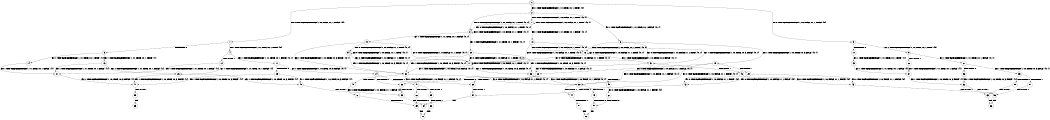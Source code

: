 digraph BCG {
size = "7, 10.5";
center = TRUE;
node [shape = circle];
0 [peripheries = 2];
0 -> 1 [label = "EX !0 !ATOMIC_EXCH_BRANCH (1, +0, FALSE, +1, 1, FALSE) !{0}"];
0 -> 2 [label = "EX !1 !ATOMIC_EXCH_BRANCH (1, +1, TRUE, +0, 1, TRUE) !{0}"];
0 -> 3 [label = "EX !0 !ATOMIC_EXCH_BRANCH (1, +0, FALSE, +1, 1, FALSE) !{0}"];
1 -> 4 [label = "EX !1 !ATOMIC_EXCH_BRANCH (1, +1, TRUE, +0, 1, TRUE) !{0}"];
1 -> 5 [label = "TERMINATE !0"];
2 -> 6 [label = "EX !1 !ATOMIC_EXCH_BRANCH (1, +1, TRUE, +0, 1, FALSE) !{0, 1}"];
2 -> 7 [label = "EX !0 !ATOMIC_EXCH_BRANCH (1, +0, FALSE, +1, 1, TRUE) !{0, 1}"];
2 -> 8 [label = "EX !0 !ATOMIC_EXCH_BRANCH (1, +0, FALSE, +1, 1, TRUE) !{0, 1}"];
3 -> 9 [label = "EX !1 !ATOMIC_EXCH_BRANCH (1, +1, TRUE, +0, 1, TRUE) !{0}"];
3 -> 10 [label = "TERMINATE !0"];
4 -> 11 [label = "EX !1 !ATOMIC_EXCH_BRANCH (1, +1, TRUE, +0, 1, FALSE) !{0, 1}"];
4 -> 12 [label = "TERMINATE !0"];
5 -> 13 [label = "EX !1 !ATOMIC_EXCH_BRANCH (1, +1, TRUE, +0, 1, TRUE) !{1}"];
5 -> 14 [label = "EX !1 !ATOMIC_EXCH_BRANCH (1, +1, TRUE, +0, 1, TRUE) !{1}"];
6 -> 15 [label = "EX !1 !ATOMIC_EXCH_BRANCH (1, +0, TRUE, +0, 3, FALSE) !{0, 1}"];
6 -> 16 [label = "EX !0 !ATOMIC_EXCH_BRANCH (1, +0, FALSE, +1, 1, TRUE) !{0, 1}"];
6 -> 17 [label = "EX !0 !ATOMIC_EXCH_BRANCH (1, +0, FALSE, +1, 1, TRUE) !{0, 1}"];
7 -> 7 [label = "EX !0 !ATOMIC_EXCH_BRANCH (1, +0, FALSE, +1, 1, TRUE) !{0, 1}"];
7 -> 18 [label = "EX !1 !ATOMIC_EXCH_BRANCH (1, +1, TRUE, +0, 1, FALSE) !{0, 1}"];
7 -> 8 [label = "EX !0 !ATOMIC_EXCH_BRANCH (1, +0, FALSE, +1, 1, TRUE) !{0, 1}"];
8 -> 19 [label = "EX !1 !ATOMIC_EXCH_BRANCH (1, +1, TRUE, +0, 1, FALSE) !{0, 1}"];
8 -> 8 [label = "EX !0 !ATOMIC_EXCH_BRANCH (1, +0, FALSE, +1, 1, TRUE) !{0, 1}"];
8 -> 20 [label = "EX !1 !ATOMIC_EXCH_BRANCH (1, +1, TRUE, +0, 1, FALSE) !{0, 1}"];
9 -> 21 [label = "EX !1 !ATOMIC_EXCH_BRANCH (1, +1, TRUE, +0, 1, FALSE) !{0, 1}"];
9 -> 22 [label = "TERMINATE !0"];
10 -> 23 [label = "EX !1 !ATOMIC_EXCH_BRANCH (1, +1, TRUE, +0, 1, TRUE) !{1}"];
11 -> 24 [label = "EX !1 !ATOMIC_EXCH_BRANCH (1, +0, TRUE, +0, 3, FALSE) !{0, 1}"];
11 -> 25 [label = "TERMINATE !0"];
12 -> 26 [label = "EX !1 !ATOMIC_EXCH_BRANCH (1, +1, TRUE, +0, 1, FALSE) !{1}"];
12 -> 27 [label = "EX !1 !ATOMIC_EXCH_BRANCH (1, +1, TRUE, +0, 1, FALSE) !{1}"];
13 -> 26 [label = "EX !1 !ATOMIC_EXCH_BRANCH (1, +1, TRUE, +0, 1, FALSE) !{1}"];
13 -> 27 [label = "EX !1 !ATOMIC_EXCH_BRANCH (1, +1, TRUE, +0, 1, FALSE) !{1}"];
14 -> 27 [label = "EX !1 !ATOMIC_EXCH_BRANCH (1, +1, TRUE, +0, 1, FALSE) !{1}"];
15 -> 28 [label = "EX !0 !ATOMIC_EXCH_BRANCH (1, +0, FALSE, +1, 1, FALSE) !{0, 1}"];
15 -> 29 [label = "TERMINATE !1"];
15 -> 30 [label = "EX !0 !ATOMIC_EXCH_BRANCH (1, +0, FALSE, +1, 1, FALSE) !{0, 1}"];
16 -> 16 [label = "EX !0 !ATOMIC_EXCH_BRANCH (1, +0, FALSE, +1, 1, TRUE) !{0, 1}"];
16 -> 31 [label = "EX !1 !ATOMIC_EXCH_BRANCH (1, +0, TRUE, +0, 3, FALSE) !{0, 1}"];
16 -> 17 [label = "EX !0 !ATOMIC_EXCH_BRANCH (1, +0, FALSE, +1, 1, TRUE) !{0, 1}"];
17 -> 32 [label = "EX !1 !ATOMIC_EXCH_BRANCH (1, +0, TRUE, +0, 3, FALSE) !{0, 1}"];
17 -> 17 [label = "EX !0 !ATOMIC_EXCH_BRANCH (1, +0, FALSE, +1, 1, TRUE) !{0, 1}"];
17 -> 33 [label = "EX !1 !ATOMIC_EXCH_BRANCH (1, +0, TRUE, +0, 3, FALSE) !{0, 1}"];
18 -> 16 [label = "EX !0 !ATOMIC_EXCH_BRANCH (1, +0, FALSE, +1, 1, TRUE) !{0, 1}"];
18 -> 31 [label = "EX !1 !ATOMIC_EXCH_BRANCH (1, +0, TRUE, +0, 3, FALSE) !{0, 1}"];
18 -> 17 [label = "EX !0 !ATOMIC_EXCH_BRANCH (1, +0, FALSE, +1, 1, TRUE) !{0, 1}"];
19 -> 34 [label = "EX !0 !ATOMIC_EXCH_BRANCH (1, +0, FALSE, +1, 1, TRUE) !{0, 1}"];
19 -> 32 [label = "EX !1 !ATOMIC_EXCH_BRANCH (1, +0, TRUE, +0, 3, FALSE) !{0, 1}"];
19 -> 17 [label = "EX !0 !ATOMIC_EXCH_BRANCH (1, +0, FALSE, +1, 1, TRUE) !{0, 1}"];
20 -> 32 [label = "EX !1 !ATOMIC_EXCH_BRANCH (1, +0, TRUE, +0, 3, FALSE) !{0, 1}"];
20 -> 17 [label = "EX !0 !ATOMIC_EXCH_BRANCH (1, +0, FALSE, +1, 1, TRUE) !{0, 1}"];
20 -> 33 [label = "EX !1 !ATOMIC_EXCH_BRANCH (1, +0, TRUE, +0, 3, FALSE) !{0, 1}"];
21 -> 35 [label = "EX !1 !ATOMIC_EXCH_BRANCH (1, +0, TRUE, +0, 3, FALSE) !{0, 1}"];
21 -> 36 [label = "TERMINATE !0"];
22 -> 37 [label = "EX !1 !ATOMIC_EXCH_BRANCH (1, +1, TRUE, +0, 1, FALSE) !{1}"];
23 -> 37 [label = "EX !1 !ATOMIC_EXCH_BRANCH (1, +1, TRUE, +0, 1, FALSE) !{1}"];
24 -> 38 [label = "TERMINATE !0"];
24 -> 39 [label = "TERMINATE !1"];
25 -> 40 [label = "EX !1 !ATOMIC_EXCH_BRANCH (1, +0, TRUE, +0, 3, FALSE) !{1}"];
25 -> 41 [label = "EX !1 !ATOMIC_EXCH_BRANCH (1, +0, TRUE, +0, 3, FALSE) !{1}"];
26 -> 40 [label = "EX !1 !ATOMIC_EXCH_BRANCH (1, +0, TRUE, +0, 3, FALSE) !{1}"];
26 -> 41 [label = "EX !1 !ATOMIC_EXCH_BRANCH (1, +0, TRUE, +0, 3, FALSE) !{1}"];
27 -> 41 [label = "EX !1 !ATOMIC_EXCH_BRANCH (1, +0, TRUE, +0, 3, FALSE) !{1}"];
28 -> 38 [label = "TERMINATE !0"];
28 -> 39 [label = "TERMINATE !1"];
29 -> 42 [label = "EX !0 !ATOMIC_EXCH_BRANCH (1, +0, FALSE, +1, 1, FALSE) !{0}"];
29 -> 43 [label = "EX !0 !ATOMIC_EXCH_BRANCH (1, +0, FALSE, +1, 1, FALSE) !{0}"];
30 -> 44 [label = "TERMINATE !0"];
30 -> 45 [label = "TERMINATE !1"];
31 -> 28 [label = "EX !0 !ATOMIC_EXCH_BRANCH (1, +0, FALSE, +1, 1, FALSE) !{0, 1}"];
31 -> 46 [label = "TERMINATE !1"];
31 -> 30 [label = "EX !0 !ATOMIC_EXCH_BRANCH (1, +0, FALSE, +1, 1, FALSE) !{0, 1}"];
32 -> 47 [label = "EX !0 !ATOMIC_EXCH_BRANCH (1, +0, FALSE, +1, 1, FALSE) !{0, 1}"];
32 -> 48 [label = "TERMINATE !1"];
32 -> 30 [label = "EX !0 !ATOMIC_EXCH_BRANCH (1, +0, FALSE, +1, 1, FALSE) !{0, 1}"];
33 -> 30 [label = "EX !0 !ATOMIC_EXCH_BRANCH (1, +0, FALSE, +1, 1, FALSE) !{0, 1}"];
33 -> 49 [label = "TERMINATE !1"];
34 -> 34 [label = "EX !0 !ATOMIC_EXCH_BRANCH (1, +0, FALSE, +1, 1, TRUE) !{0, 1}"];
34 -> 32 [label = "EX !1 !ATOMIC_EXCH_BRANCH (1, +0, TRUE, +0, 3, FALSE) !{0, 1}"];
34 -> 17 [label = "EX !0 !ATOMIC_EXCH_BRANCH (1, +0, FALSE, +1, 1, TRUE) !{0, 1}"];
35 -> 50 [label = "TERMINATE !0"];
35 -> 51 [label = "TERMINATE !1"];
36 -> 52 [label = "EX !1 !ATOMIC_EXCH_BRANCH (1, +0, TRUE, +0, 3, FALSE) !{1}"];
37 -> 52 [label = "EX !1 !ATOMIC_EXCH_BRANCH (1, +0, TRUE, +0, 3, FALSE) !{1}"];
38 -> 53 [label = "TERMINATE !1"];
39 -> 54 [label = "TERMINATE !0"];
40 -> 53 [label = "TERMINATE !1"];
41 -> 55 [label = "TERMINATE !1"];
42 -> 54 [label = "TERMINATE !0"];
43 -> 56 [label = "TERMINATE !0"];
44 -> 57 [label = "TERMINATE !1"];
45 -> 58 [label = "TERMINATE !0"];
46 -> 42 [label = "EX !0 !ATOMIC_EXCH_BRANCH (1, +0, FALSE, +1, 1, FALSE) !{0}"];
46 -> 43 [label = "EX !0 !ATOMIC_EXCH_BRANCH (1, +0, FALSE, +1, 1, FALSE) !{0}"];
47 -> 59 [label = "TERMINATE !0"];
47 -> 60 [label = "TERMINATE !1"];
48 -> 61 [label = "EX !0 !ATOMIC_EXCH_BRANCH (1, +0, FALSE, +1, 1, FALSE) !{0}"];
49 -> 62 [label = "EX !0 !ATOMIC_EXCH_BRANCH (1, +0, FALSE, +1, 1, FALSE) !{0}"];
50 -> 63 [label = "TERMINATE !1"];
51 -> 56 [label = "TERMINATE !0"];
52 -> 63 [label = "TERMINATE !1"];
53 -> 64 [label = "exit"];
54 -> 64 [label = "exit"];
55 -> 65 [label = "exit"];
56 -> 66 [label = "exit"];
57 -> 67 [label = "exit"];
58 -> 67 [label = "exit"];
59 -> 68 [label = "TERMINATE !1"];
60 -> 69 [label = "TERMINATE !0"];
61 -> 69 [label = "TERMINATE !0"];
62 -> 58 [label = "TERMINATE !0"];
63 -> 66 [label = "exit"];
68 -> 70 [label = "exit"];
69 -> 70 [label = "exit"];
}
